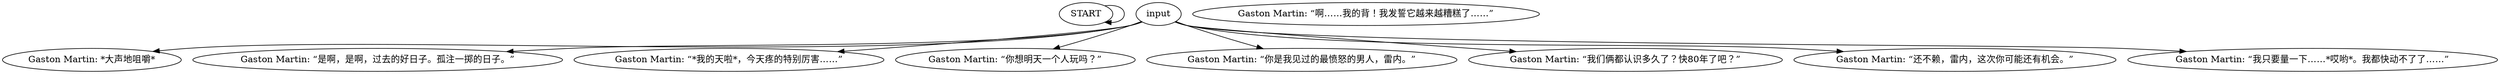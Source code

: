 # PLAZA / GASTON barks
# Playing pétanque and cheating.
# ==================================================
digraph G {
	  0 [label="START"];
	  1 [label="input"];
	  2 [label="Gaston Martin: *大声地咀嚼*"];
	  3 [label="Gaston Martin: “是啊，是啊，过去的好日子。孤注一掷的日子。”"];
	  4 [label="Gaston Martin: “*我的天啦*，今天疼的特别厉害……”"];
	  5 [label="Gaston Martin: “啊……我的背！我发誓它越来越糟糕了……”"];
	  6 [label="Gaston Martin: “你想明天一个人玩吗？”"];
	  7 [label="Gaston Martin: “你是我见过的最愤怒的男人，雷内。”"];
	  8 [label="Gaston Martin: “我们俩都认识多久了？快80年了吧？”"];
	  9 [label="Gaston Martin: “还不赖，雷内，这次你可能还有机会。”"];
	  10 [label="Gaston Martin: “我只要量一下……*哎哟*。我都快动不了了……”"];
	  0 -> 0
	  1 -> 2
	  1 -> 3
	  1 -> 4
	  1 -> 6
	  1 -> 7
	  1 -> 8
	  1 -> 9
	  1 -> 10
}

